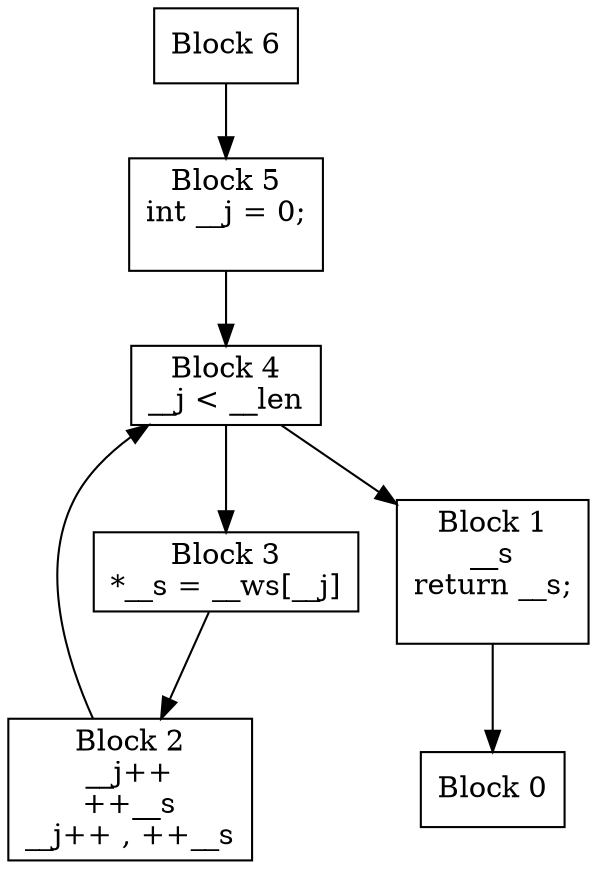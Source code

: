 digraph CFG {
  node [shape=box];
  0 [label="Block 0\n"];
  1 [label="Block 1\n__s\nreturn __s;
\n"];
  2 [label="Block 2\n__j++\n++__s\n__j++ , ++__s\n"];
  3 [label="Block 3\n*__s = __ws[__j]\n"];
  4 [label="Block 4\n__j < __len\n"];
  5 [label="Block 5\nint __j = 0;
\n"];
  6 [label="Block 6\n"];
  1 -> 0;
  2 -> 4;
  3 -> 2;
  4 -> 3;
  4 -> 1;
  5 -> 4;
  6 -> 5;
}
